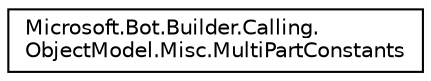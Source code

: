 digraph "Graphical Class Hierarchy"
{
  edge [fontname="Helvetica",fontsize="10",labelfontname="Helvetica",labelfontsize="10"];
  node [fontname="Helvetica",fontsize="10",shape=record];
  rankdir="LR";
  Node1 [label="Microsoft.Bot.Builder.Calling.\lObjectModel.Misc.MultiPartConstants",height=0.2,width=0.4,color="black", fillcolor="white", style="filled",URL="$d5/d42/class_microsoft_1_1_bot_1_1_builder_1_1_calling_1_1_object_model_1_1_misc_1_1_multi_part_constants.html"];
}

